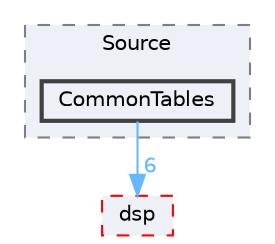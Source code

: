 digraph "Face_Access_inferencing/src/edge-impulse-sdk/CMSIS/DSP/Source/CommonTables"
{
 // LATEX_PDF_SIZE
  bgcolor="transparent";
  edge [fontname=Helvetica,fontsize=10,labelfontname=Helvetica,labelfontsize=10];
  node [fontname=Helvetica,fontsize=10,shape=box,height=0.2,width=0.4];
  compound=true
  subgraph clusterdir_a34b64d58c1ca2c3bdef56c2ed709e8e {
    graph [ bgcolor="#edf0f7", pencolor="grey50", label="Source", fontname=Helvetica,fontsize=10 style="filled,dashed", URL="dir_a34b64d58c1ca2c3bdef56c2ed709e8e.html",tooltip=""]
  dir_1b3bab8cc4ef133bb66b587c4343ffa0 [label="CommonTables", fillcolor="#edf0f7", color="grey25", style="filled,bold", URL="dir_1b3bab8cc4ef133bb66b587c4343ffa0.html",tooltip=""];
  }
  dir_886b43ea9b160eca43e3ca1bc455c6fc [label="dsp", fillcolor="#edf0f7", color="red", style="filled,dashed", URL="dir_886b43ea9b160eca43e3ca1bc455c6fc.html",tooltip=""];
  dir_1b3bab8cc4ef133bb66b587c4343ffa0->dir_886b43ea9b160eca43e3ca1bc455c6fc [headlabel="6", labeldistance=1.5 headhref="dir_000058_000084.html" href="dir_000058_000084.html" color="steelblue1" fontcolor="steelblue1"];
}

